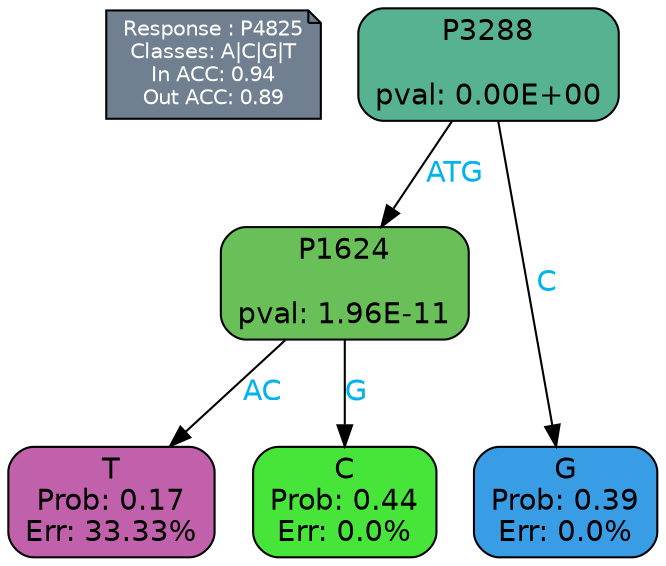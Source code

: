 digraph Tree {
node [shape=box, style="filled, rounded", color="black", fontname=helvetica] ;
graph [ranksep=equally, splines=polylines, bgcolor=transparent, dpi=600] ;
edge [fontname=helvetica] ;
LEGEND [label="Response : P4825
Classes: A|C|G|T
In ACC: 0.94
Out ACC: 0.89
",shape=note,align=left,style=filled,fillcolor="slategray",fontcolor="white",fontsize=10];1 [label="P3288

pval: 0.00E+00", fillcolor="#56b290"] ;
2 [label="P1624

pval: 1.96E-11", fillcolor="#69c059"] ;
3 [label="T
Prob: 0.17
Err: 33.33%", fillcolor="#c161ab"] ;
4 [label="C
Prob: 0.44
Err: 0.0%", fillcolor="#47e539"] ;
5 [label="G
Prob: 0.39
Err: 0.0%", fillcolor="#399de5"] ;
1 -> 2 [label="ATG",fontcolor=deepskyblue2] ;
1 -> 5 [label="C",fontcolor=deepskyblue2] ;
2 -> 3 [label="AC",fontcolor=deepskyblue2] ;
2 -> 4 [label="G",fontcolor=deepskyblue2] ;
{rank = same; 3;4;5;}{rank = same; LEGEND;1;}}
